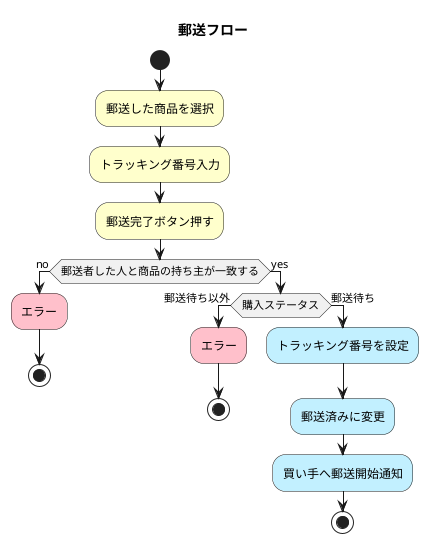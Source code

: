 @startuml
title 郵送フロー

start
#business:郵送した商品を選択;
#business:トラッキング番号入力;
#business:郵送完了ボタン押す;
if (郵送者した人と商品の持ち主が一致する) then (no)
    #pink:エラー;
    stop
else (yes)
    if (購入ステータス) then (郵送待ち以外)
        #pink:エラー;
        stop
    else (郵送待ち)
        #application:トラッキング番号を設定;
        #application:郵送済みに変更;
        #application:買い手へ郵送開始通知;
        stop
    endif
endif

@enduml

